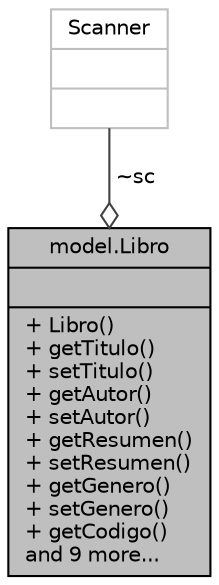 digraph "model.Libro"
{
 // LATEX_PDF_SIZE
  edge [fontname="Helvetica",fontsize="10",labelfontname="Helvetica",labelfontsize="10"];
  node [fontname="Helvetica",fontsize="10",shape=record];
  Node1 [label="{model.Libro\n||+ Libro()\l+ getTitulo()\l+ setTitulo()\l+ getAutor()\l+ setAutor()\l+ getResumen()\l+ setResumen()\l+ getGenero()\l+ setGenero()\l+ getCodigo()\land 9 more...\l}",height=0.2,width=0.4,color="black", fillcolor="grey75", style="filled", fontcolor="black",tooltip=" "];
  Node2 -> Node1 [color="grey25",fontsize="10",style="solid",label=" ~sc" ,arrowhead="odiamond",fontname="Helvetica"];
  Node2 [label="{Scanner\n||}",height=0.2,width=0.4,color="grey75", fillcolor="white", style="filled",tooltip=" "];
}
